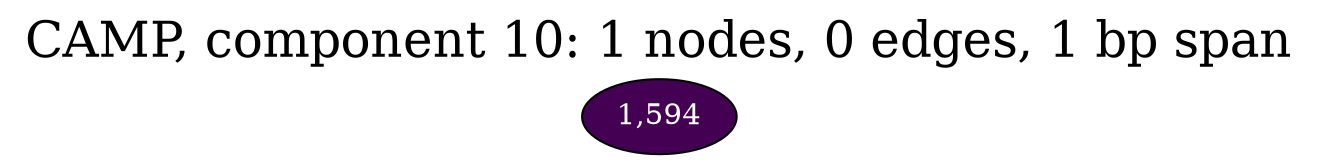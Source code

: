 graph CAMP_cc10 {
	overlap="prism50";
	outputorder="edgesfirst";
	node [style="filled"];
	label="CAMP, component 10: 1 nodes, 0 edges, 1 bp span";
	labelloc="t";
	fontsize=24;
	"1,594" [fillcolor="#440154", fontcolor="#ffffff"];
}